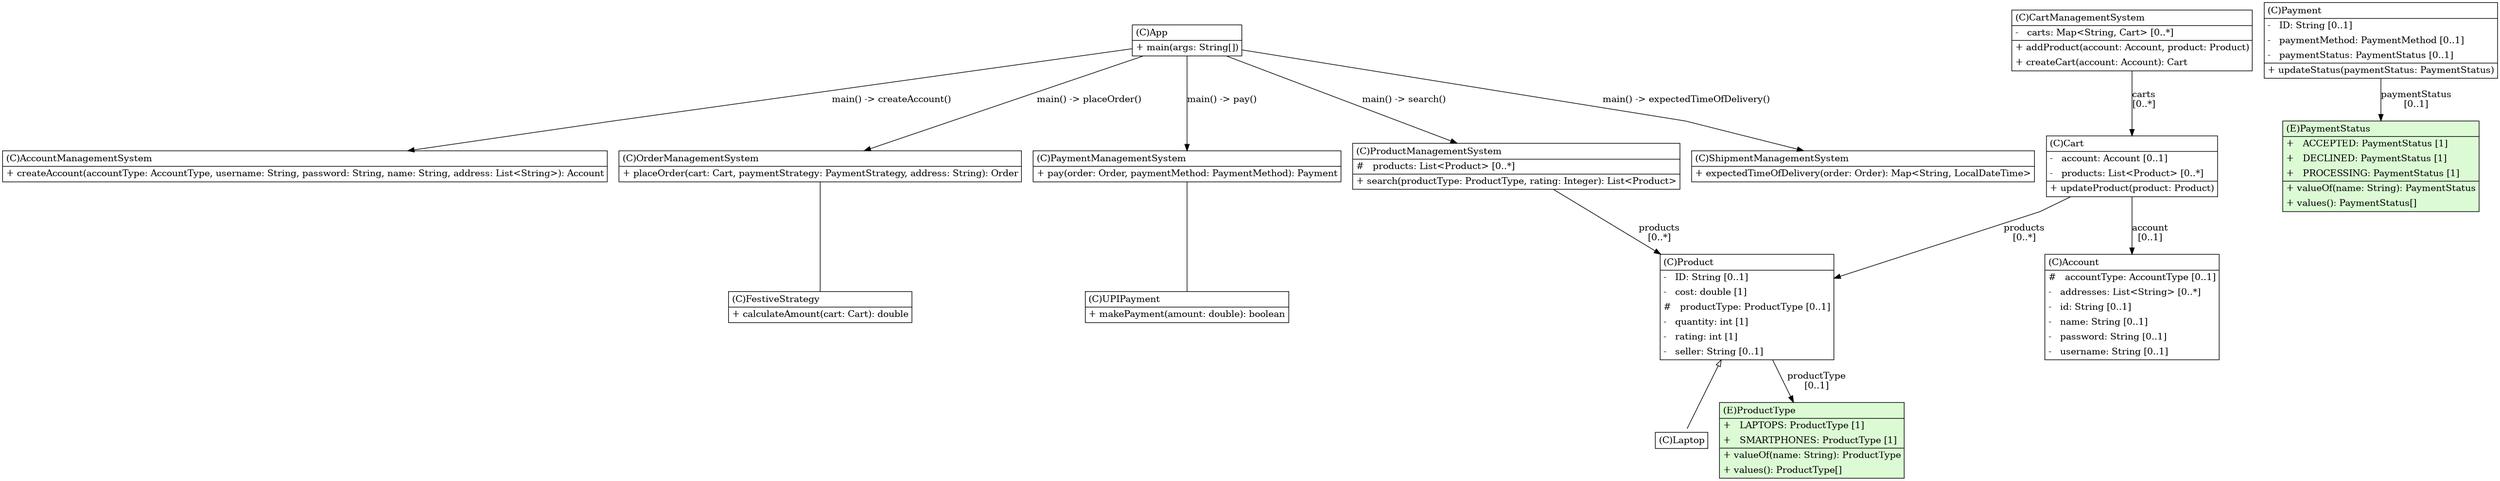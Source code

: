 @startuml

/' diagram meta data start
config=StructureConfiguration;
{
  "projectClassification": {
    "searchMode": "OpenProject", // OpenProject, AllProjects
    "includedProjects": "",
    "pathEndKeywords": "*.impl",
    "isClientPath": "",
    "isClientName": "",
    "isTestPath": "",
    "isTestName": "",
    "isMappingPath": "",
    "isMappingName": "",
    "isDataAccessPath": "",
    "isDataAccessName": "",
    "isDataStructurePath": "",
    "isDataStructureName": "",
    "isInterfaceStructuresPath": "",
    "isInterfaceStructuresName": "",
    "isEntryPointPath": "",
    "isEntryPointName": "",
    "treatFinalFieldsAsMandatory": false
  },
  "graphRestriction": {
    "classPackageExcludeFilter": "",
    "classPackageIncludeFilter": "",
    "classNameExcludeFilter": "",
    "classNameIncludeFilter": "",
    "methodNameExcludeFilter": "",
    "methodNameIncludeFilter": "",
    "removeByInheritance": "", // inheritance/annotation based filtering is done in a second step
    "removeByAnnotation": "",
    "removeByClassPackage": "", // cleanup the graph after inheritance/annotation based filtering is done
    "removeByClassName": "",
    "cutMappings": false,
    "cutEnum": false,
    "cutTests": true,
    "cutClient": true,
    "cutDataAccess": false,
    "cutInterfaceStructures": false,
    "cutDataStructures": false,
    "cutGetterAndSetter": true,
    "cutConstructors": true
  },
  "graphTraversal": {
    "forwardDepth": 3,
    "backwardDepth": 3,
    "classPackageExcludeFilter": "",
    "classPackageIncludeFilter": "",
    "classNameExcludeFilter": "",
    "classNameIncludeFilter": "",
    "methodNameExcludeFilter": "",
    "methodNameIncludeFilter": "",
    "hideMappings": false,
    "hideDataStructures": false,
    "hidePrivateMethods": false,
    "hideInterfaceCalls": true, // indirection: implementation -> interface (is hidden) -> implementation
    "onlyShowApplicationEntryPoints": false, // root node is included
    "useMethodCallsForStructureDiagram": "ForwardOnly" // ForwardOnly, BothDirections, No
  },
  "details": {
    "aggregation": "None", // ByClass, GroupByClass, None
    "showClassGenericTypes": true,
    "showMethods": true,
    "showMethodParameterNames": true,
    "showMethodParameterTypes": true,
    "showMethodReturnType": true,
    "showPackageLevels": 5,
    "showDetailedClassStructure": true
  },
  "rootClass": "com.lld.ecommerce.App",
  "extensionCallbackMethod": "" // qualified.class.name#methodName - signature: public static String method(String)
}
diagram meta data end '/



digraph g {
    rankdir="TB"
    splines=polyline
    

'nodes 
Account365965042[
	label=<<TABLE BORDER="1" CELLBORDER="0" CELLPADDING="4" CELLSPACING="0">
<TR><TD ALIGN="LEFT" >(C)Account</TD></TR>
<HR/>
<TR><TD ALIGN="LEFT" >#   accountType: AccountType [0..1]</TD></TR>
<TR><TD ALIGN="LEFT" >-   addresses: List&lt;String&gt; [0..*]</TD></TR>
<TR><TD ALIGN="LEFT" >-   id: String [0..1]</TD></TR>
<TR><TD ALIGN="LEFT" >-   name: String [0..1]</TD></TR>
<TR><TD ALIGN="LEFT" >-   password: String [0..1]</TD></TR>
<TR><TD ALIGN="LEFT" >-   username: String [0..1]</TD></TR>
</TABLE>>
	style=filled
	margin=0
	shape=plaintext
	fillcolor="#FFFFFF"
];

AccountManagementSystem1737894237[
	label=<<TABLE BORDER="1" CELLBORDER="0" CELLPADDING="4" CELLSPACING="0">
<TR><TD ALIGN="LEFT" >(C)AccountManagementSystem</TD></TR>
<HR/>
<TR><TD ALIGN="LEFT" >+ createAccount(accountType: AccountType, username: String, password: String, name: String, address: List&lt;String&gt;): Account</TD></TR>
</TABLE>>
	style=filled
	margin=0
	shape=plaintext
	fillcolor="#FFFFFF"
];

App537847305[
	label=<<TABLE BORDER="1" CELLBORDER="0" CELLPADDING="4" CELLSPACING="0">
<TR><TD ALIGN="LEFT" >(C)App</TD></TR>
<HR/>
<TR><TD ALIGN="LEFT" >+ main(args: String[])</TD></TR>
</TABLE>>
	style=filled
	margin=0
	shape=plaintext
	fillcolor="#FFFFFF"
];

Cart1195214815[
	label=<<TABLE BORDER="1" CELLBORDER="0" CELLPADDING="4" CELLSPACING="0">
<TR><TD ALIGN="LEFT" >(C)Cart</TD></TR>
<HR/>
<TR><TD ALIGN="LEFT" >-   account: Account [0..1]</TD></TR>
<TR><TD ALIGN="LEFT" >-   products: List&lt;Product&gt; [0..*]</TD></TR>
<HR/>
<TR><TD ALIGN="LEFT" >+ updateProduct(product: Product)</TD></TR>
</TABLE>>
	style=filled
	margin=0
	shape=plaintext
	fillcolor="#FFFFFF"
];

CartManagementSystem1737894237[
	label=<<TABLE BORDER="1" CELLBORDER="0" CELLPADDING="4" CELLSPACING="0">
<TR><TD ALIGN="LEFT" >(C)CartManagementSystem</TD></TR>
<HR/>
<TR><TD ALIGN="LEFT" >-   carts: Map&lt;String, Cart&gt; [0..*]</TD></TR>
<HR/>
<TR><TD ALIGN="LEFT" >+ addProduct(account: Account, product: Product)</TD></TR>
<TR><TD ALIGN="LEFT" >+ createCart(account: Account): Cart</TD></TR>
</TABLE>>
	style=filled
	margin=0
	shape=plaintext
	fillcolor="#FFFFFF"
];

FestiveStrategy24672487[
	label=<<TABLE BORDER="1" CELLBORDER="0" CELLPADDING="4" CELLSPACING="0">
<TR><TD ALIGN="LEFT" >(C)FestiveStrategy</TD></TR>
<HR/>
<TR><TD ALIGN="LEFT" >+ calculateAmount(cart: Cart): double</TD></TR>
</TABLE>>
	style=filled
	margin=0
	shape=plaintext
	fillcolor="#FFFFFF"
];

Laptop501879760[
	label=<<TABLE BORDER="1" CELLBORDER="0" CELLPADDING="4" CELLSPACING="0">
<TR><TD ALIGN="LEFT" >(C)Laptop</TD></TR>
</TABLE>>
	style=filled
	margin=0
	shape=plaintext
	fillcolor="#FFFFFF"
];

OrderManagementSystem1737894237[
	label=<<TABLE BORDER="1" CELLBORDER="0" CELLPADDING="4" CELLSPACING="0">
<TR><TD ALIGN="LEFT" >(C)OrderManagementSystem</TD></TR>
<HR/>
<TR><TD ALIGN="LEFT" >+ placeOrder(cart: Cart, paymentStrategy: PaymentStrategy, address: String): Order</TD></TR>
</TABLE>>
	style=filled
	margin=0
	shape=plaintext
	fillcolor="#FFFFFF"
];

Payment24672487[
	label=<<TABLE BORDER="1" CELLBORDER="0" CELLPADDING="4" CELLSPACING="0">
<TR><TD ALIGN="LEFT" >(C)Payment</TD></TR>
<HR/>
<TR><TD ALIGN="LEFT" >-   ID: String [0..1]</TD></TR>
<TR><TD ALIGN="LEFT" >-   paymentMethod: PaymentMethod [0..1]</TD></TR>
<TR><TD ALIGN="LEFT" >-   paymentStatus: PaymentStatus [0..1]</TD></TR>
<HR/>
<TR><TD ALIGN="LEFT" >+ updateStatus(paymentStatus: PaymentStatus)</TD></TR>
</TABLE>>
	style=filled
	margin=0
	shape=plaintext
	fillcolor="#FFFFFF"
];

PaymentManagementSystem1737894237[
	label=<<TABLE BORDER="1" CELLBORDER="0" CELLPADDING="4" CELLSPACING="0">
<TR><TD ALIGN="LEFT" >(C)PaymentManagementSystem</TD></TR>
<HR/>
<TR><TD ALIGN="LEFT" >+ pay(order: Order, paymentMethod: PaymentMethod): Payment</TD></TR>
</TABLE>>
	style=filled
	margin=0
	shape=plaintext
	fillcolor="#FFFFFF"
];

PaymentStatus24672487[
	label=<<TABLE BORDER="1" CELLBORDER="0" CELLPADDING="4" CELLSPACING="0">
<TR><TD ALIGN="LEFT" >(E)PaymentStatus</TD></TR>
<HR/>
<TR><TD ALIGN="LEFT" >+   ACCEPTED: PaymentStatus [1]</TD></TR>
<TR><TD ALIGN="LEFT" >+   DECLINED: PaymentStatus [1]</TD></TR>
<TR><TD ALIGN="LEFT" >+   PROCESSING: PaymentStatus [1]</TD></TR>
<HR/>
<TR><TD ALIGN="LEFT" >+ valueOf(name: String): PaymentStatus</TD></TR>
<TR><TD ALIGN="LEFT" >+ values(): PaymentStatus[]</TD></TR>
</TABLE>>
	style=filled
	margin=0
	shape=plaintext
	fillcolor="#DCFBD5"
];

Product501879760[
	label=<<TABLE BORDER="1" CELLBORDER="0" CELLPADDING="4" CELLSPACING="0">
<TR><TD ALIGN="LEFT" >(C)Product</TD></TR>
<HR/>
<TR><TD ALIGN="LEFT" >-   ID: String [0..1]</TD></TR>
<TR><TD ALIGN="LEFT" >-   cost: double [1]</TD></TR>
<TR><TD ALIGN="LEFT" >#   productType: ProductType [0..1]</TD></TR>
<TR><TD ALIGN="LEFT" >-   quantity: int [1]</TD></TR>
<TR><TD ALIGN="LEFT" >-   rating: int [1]</TD></TR>
<TR><TD ALIGN="LEFT" >-   seller: String [0..1]</TD></TR>
</TABLE>>
	style=filled
	margin=0
	shape=plaintext
	fillcolor="#FFFFFF"
];

ProductManagementSystem1737894237[
	label=<<TABLE BORDER="1" CELLBORDER="0" CELLPADDING="4" CELLSPACING="0">
<TR><TD ALIGN="LEFT" >(C)ProductManagementSystem</TD></TR>
<HR/>
<TR><TD ALIGN="LEFT" >#   products: List&lt;Product&gt; [0..*]</TD></TR>
<HR/>
<TR><TD ALIGN="LEFT" >+ search(productType: ProductType, rating: Integer): List&lt;Product&gt;</TD></TR>
</TABLE>>
	style=filled
	margin=0
	shape=plaintext
	fillcolor="#FFFFFF"
];

ProductType501879760[
	label=<<TABLE BORDER="1" CELLBORDER="0" CELLPADDING="4" CELLSPACING="0">
<TR><TD ALIGN="LEFT" >(E)ProductType</TD></TR>
<HR/>
<TR><TD ALIGN="LEFT" >+   LAPTOPS: ProductType [1]</TD></TR>
<TR><TD ALIGN="LEFT" >+   SMARTPHONES: ProductType [1]</TD></TR>
<HR/>
<TR><TD ALIGN="LEFT" >+ valueOf(name: String): ProductType</TD></TR>
<TR><TD ALIGN="LEFT" >+ values(): ProductType[]</TD></TR>
</TABLE>>
	style=filled
	margin=0
	shape=plaintext
	fillcolor="#DCFBD5"
];

ShipmentManagementSystem1737894237[
	label=<<TABLE BORDER="1" CELLBORDER="0" CELLPADDING="4" CELLSPACING="0">
<TR><TD ALIGN="LEFT" >(C)ShipmentManagementSystem</TD></TR>
<HR/>
<TR><TD ALIGN="LEFT" >+ expectedTimeOfDelivery(order: Order): Map&lt;String, LocalDateTime&gt;</TD></TR>
</TABLE>>
	style=filled
	margin=0
	shape=plaintext
	fillcolor="#FFFFFF"
];

UPIPayment24672487[
	label=<<TABLE BORDER="1" CELLBORDER="0" CELLPADDING="4" CELLSPACING="0">
<TR><TD ALIGN="LEFT" >(C)UPIPayment</TD></TR>
<HR/>
<TR><TD ALIGN="LEFT" >+ makePayment(amount: double): boolean</TD></TR>
</TABLE>>
	style=filled
	margin=0
	shape=plaintext
	fillcolor="#FFFFFF"
];

'edges    
App537847305 -> AccountManagementSystem1737894237[label="main() -> createAccount()"];
App537847305 -> OrderManagementSystem1737894237[label="main() -> placeOrder()"];
App537847305 -> PaymentManagementSystem1737894237[label="main() -> pay()"];
App537847305 -> ProductManagementSystem1737894237[label="main() -> search()"];
App537847305 -> ShipmentManagementSystem1737894237[label="main() -> expectedTimeOfDelivery()"];
Cart1195214815 -> Account365965042[label="account
[0..1]"];
Cart1195214815 -> Product501879760[label="products
[0..*]"];
CartManagementSystem1737894237 -> Cart1195214815[label="carts
[0..*]"];
OrderManagementSystem1737894237 -> FestiveStrategy24672487[arrowhead=none];
Payment24672487 -> PaymentStatus24672487[label="paymentStatus
[0..1]"];
PaymentManagementSystem1737894237 -> UPIPayment24672487[arrowhead=none];
Product501879760 -> Laptop501879760[arrowhead=none, arrowtail=empty, dir=both];
Product501879760 -> ProductType501879760[label="productType
[0..1]"];
ProductManagementSystem1737894237 -> Product501879760[label="products
[0..*]"];
    
}
@enduml